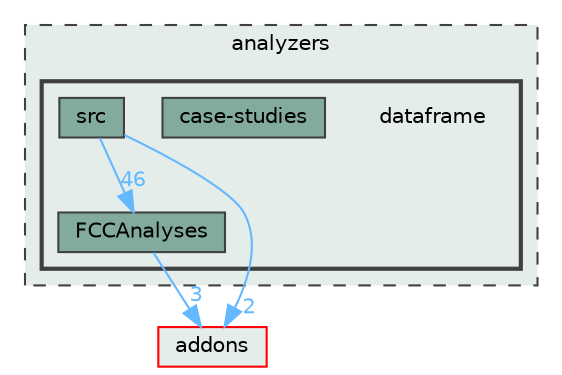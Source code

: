 digraph "analyzers/dataframe"
{
 // LATEX_PDF_SIZE
  bgcolor="transparent";
  edge [fontname=Helvetica,fontsize=10,labelfontname=Helvetica,labelfontsize=10];
  node [fontname=Helvetica,fontsize=10,shape=box,height=0.2,width=0.4];
  compound=true
  subgraph clusterdir_3d03528d2400acc3fc02bc2b11bada0c {
    graph [ bgcolor="#e4edea", pencolor="grey25", label="analyzers", fontname=Helvetica,fontsize=10 style="filled,dashed", URL="dir_3d03528d2400acc3fc02bc2b11bada0c.html",tooltip=""]
  subgraph clusterdir_80d0d0eb77b8b32422d353741e959c30 {
    graph [ bgcolor="#e4edea", pencolor="grey25", label="", fontname=Helvetica,fontsize=10 style="filled,bold", URL="dir_80d0d0eb77b8b32422d353741e959c30.html",tooltip=""]
    dir_80d0d0eb77b8b32422d353741e959c30 [shape=plaintext, label="dataframe"];
  dir_b69ebb5fe77e2572b7058b30dd2caaff [label="case-studies", fillcolor="#82ab9d", color="grey25", style="filled", URL="dir_b69ebb5fe77e2572b7058b30dd2caaff.html",tooltip=""];
  dir_cb7b6eb9215e3f84f34d01fe0347dc1b [label="FCCAnalyses", fillcolor="#82ab9d", color="grey25", style="filled", URL="dir_cb7b6eb9215e3f84f34d01fe0347dc1b.html",tooltip=""];
  dir_6e0068be5112e865040d7f78ac9f7679 [label="src", fillcolor="#82ab9d", color="grey25", style="filled", URL="dir_6e0068be5112e865040d7f78ac9f7679.html",tooltip=""];
  }
  }
  dir_1233bc0a3e869c10318208e4553a4fcb [label="addons", fillcolor="#e4edea", color="red", style="filled", URL="dir_1233bc0a3e869c10318208e4553a4fcb.html",tooltip=""];
  dir_cb7b6eb9215e3f84f34d01fe0347dc1b->dir_1233bc0a3e869c10318208e4553a4fcb [headlabel="3", labeldistance=1.5 headhref="dir_000006_000000.html" href="dir_000006_000000.html" color="steelblue1" fontcolor="steelblue1"];
  dir_6e0068be5112e865040d7f78ac9f7679->dir_1233bc0a3e869c10318208e4553a4fcb [headlabel="2", labeldistance=1.5 headhref="dir_000016_000000.html" href="dir_000016_000000.html" color="steelblue1" fontcolor="steelblue1"];
  dir_6e0068be5112e865040d7f78ac9f7679->dir_cb7b6eb9215e3f84f34d01fe0347dc1b [headlabel="46", labeldistance=1.5 headhref="dir_000016_000006.html" href="dir_000016_000006.html" color="steelblue1" fontcolor="steelblue1"];
}
